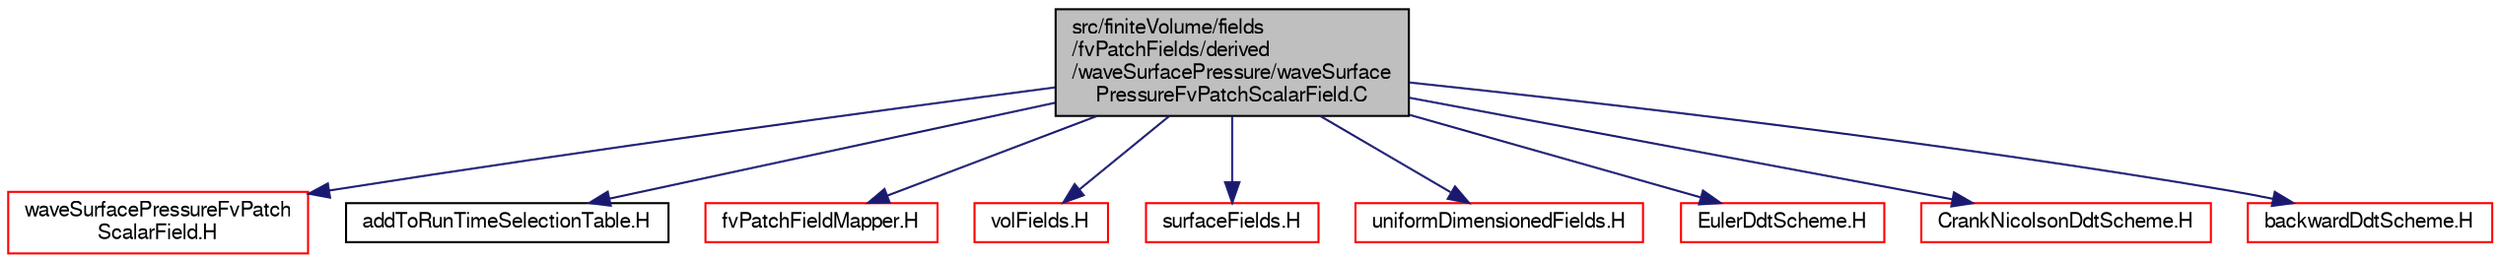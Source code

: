 digraph "src/finiteVolume/fields/fvPatchFields/derived/waveSurfacePressure/waveSurfacePressureFvPatchScalarField.C"
{
  bgcolor="transparent";
  edge [fontname="FreeSans",fontsize="10",labelfontname="FreeSans",labelfontsize="10"];
  node [fontname="FreeSans",fontsize="10",shape=record];
  Node0 [label="src/finiteVolume/fields\l/fvPatchFields/derived\l/waveSurfacePressure/waveSurface\lPressureFvPatchScalarField.C",height=0.2,width=0.4,color="black", fillcolor="grey75", style="filled", fontcolor="black"];
  Node0 -> Node1 [color="midnightblue",fontsize="10",style="solid",fontname="FreeSans"];
  Node1 [label="waveSurfacePressureFvPatch\lScalarField.H",height=0.2,width=0.4,color="red",URL="$a02435.html"];
  Node0 -> Node190 [color="midnightblue",fontsize="10",style="solid",fontname="FreeSans"];
  Node190 [label="addToRunTimeSelectionTable.H",height=0.2,width=0.4,color="black",URL="$a09263.html",tooltip="Macros for easy insertion into run-time selection tables. "];
  Node0 -> Node191 [color="midnightblue",fontsize="10",style="solid",fontname="FreeSans"];
  Node191 [label="fvPatchFieldMapper.H",height=0.2,width=0.4,color="red",URL="$a02468.html"];
  Node0 -> Node192 [color="midnightblue",fontsize="10",style="solid",fontname="FreeSans"];
  Node192 [label="volFields.H",height=0.2,width=0.4,color="red",URL="$a02750.html"];
  Node0 -> Node305 [color="midnightblue",fontsize="10",style="solid",fontname="FreeSans"];
  Node305 [label="surfaceFields.H",height=0.2,width=0.4,color="red",URL="$a02735.html",tooltip="Foam::surfaceFields. "];
  Node0 -> Node312 [color="midnightblue",fontsize="10",style="solid",fontname="FreeSans"];
  Node312 [label="uniformDimensionedFields.H",height=0.2,width=0.4,color="red",URL="$a10187.html"];
  Node0 -> Node314 [color="midnightblue",fontsize="10",style="solid",fontname="FreeSans"];
  Node314 [label="EulerDdtScheme.H",height=0.2,width=0.4,color="red",URL="$a02867.html"];
  Node0 -> Node316 [color="midnightblue",fontsize="10",style="solid",fontname="FreeSans"];
  Node316 [label="CrankNicolsonDdtScheme.H",height=0.2,width=0.4,color="red",URL="$a02849.html"];
  Node0 -> Node317 [color="midnightblue",fontsize="10",style="solid",fontname="FreeSans"];
  Node317 [label="backwardDdtScheme.H",height=0.2,width=0.4,color="red",URL="$a02822.html"];
}
